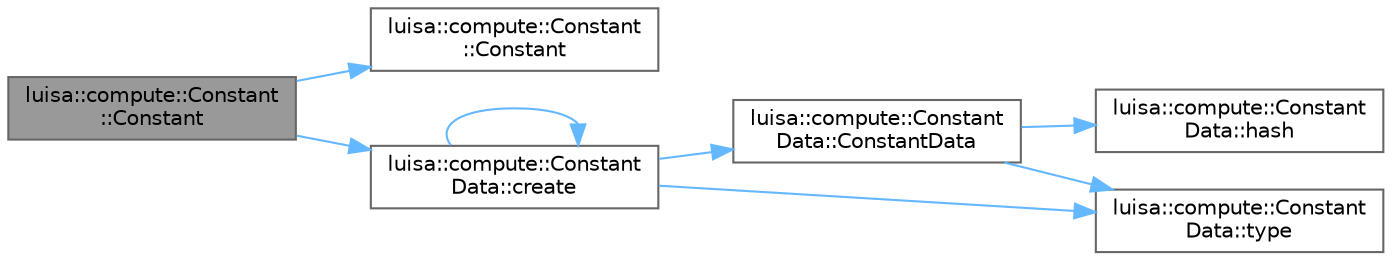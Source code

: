 digraph "luisa::compute::Constant::Constant"
{
 // LATEX_PDF_SIZE
  bgcolor="transparent";
  edge [fontname=Helvetica,fontsize=10,labelfontname=Helvetica,labelfontsize=10];
  node [fontname=Helvetica,fontsize=10,shape=box,height=0.2,width=0.4];
  rankdir="LR";
  Node1 [id="Node000001",label="luisa::compute::Constant\l::Constant",height=0.2,width=0.4,color="gray40", fillcolor="grey60", style="filled", fontcolor="black",tooltip="Construct constant from span"];
  Node1 -> Node2 [id="edge1_Node000001_Node000002",color="steelblue1",style="solid",tooltip=" "];
  Node2 [id="Node000002",label="luisa::compute::Constant\l::Constant",height=0.2,width=0.4,color="grey40", fillcolor="white", style="filled",URL="$classluisa_1_1compute_1_1_constant.html#aee3fa9db3ce2d72ac974967a5d33df29",tooltip="Default constructor for serialization"];
  Node1 -> Node3 [id="edge2_Node000001_Node000003",color="steelblue1",style="solid",tooltip=" "];
  Node3 [id="Node000003",label="luisa::compute::Constant\lData::create",height=0.2,width=0.4,color="grey40", fillcolor="white", style="filled",URL="$classluisa_1_1compute_1_1_constant_data.html#a35965bb5b89b7c5a566d75d0794828d8",tooltip=" "];
  Node3 -> Node4 [id="edge3_Node000003_Node000004",color="steelblue1",style="solid",tooltip=" "];
  Node4 [id="Node000004",label="luisa::compute::Constant\lData::ConstantData",height=0.2,width=0.4,color="grey40", fillcolor="white", style="filled",URL="$classluisa_1_1compute_1_1_constant_data.html#a489f241ab46c3df217b911e8c58314ca",tooltip=" "];
  Node4 -> Node5 [id="edge4_Node000004_Node000005",color="steelblue1",style="solid",tooltip=" "];
  Node5 [id="Node000005",label="luisa::compute::Constant\lData::hash",height=0.2,width=0.4,color="grey40", fillcolor="white", style="filled",URL="$classluisa_1_1compute_1_1_constant_data.html#a0a85f8d4be041e7345618846f398dfe0",tooltip=" "];
  Node4 -> Node6 [id="edge5_Node000004_Node000006",color="steelblue1",style="solid",tooltip=" "];
  Node6 [id="Node000006",label="luisa::compute::Constant\lData::type",height=0.2,width=0.4,color="grey40", fillcolor="white", style="filled",URL="$classluisa_1_1compute_1_1_constant_data.html#a1e3a4c22a975e462d3137a9117805e3f",tooltip=" "];
  Node3 -> Node3 [id="edge6_Node000003_Node000003",color="steelblue1",style="solid",tooltip=" "];
  Node3 -> Node6 [id="edge7_Node000003_Node000006",color="steelblue1",style="solid",tooltip=" "];
}
